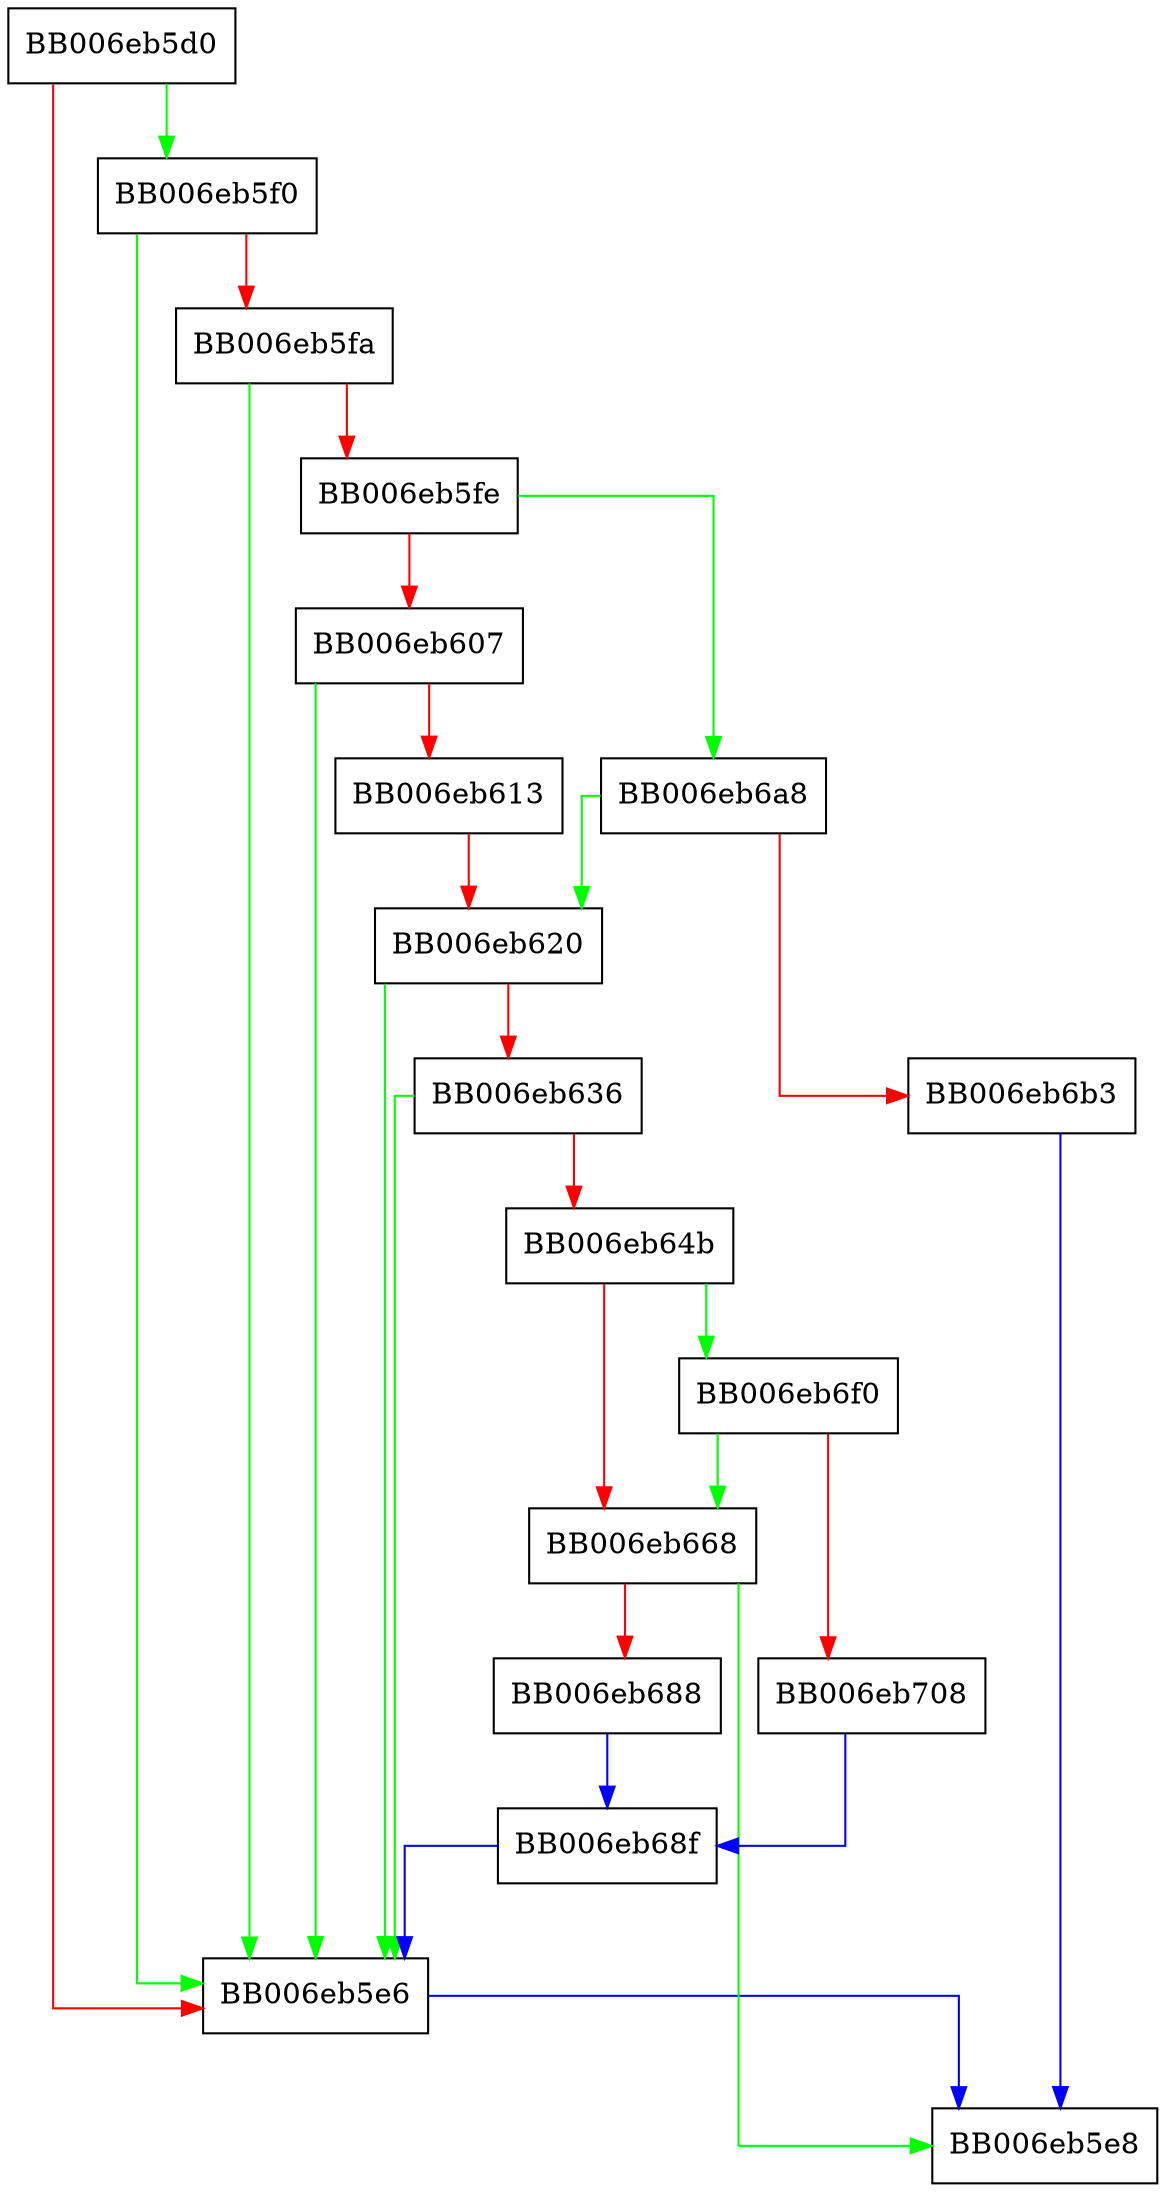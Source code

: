 digraph ecdsa_sha3_512_sign_init {
  node [shape="box"];
  graph [splines=ortho];
  BB006eb5d0 -> BB006eb5f0 [color="green"];
  BB006eb5d0 -> BB006eb5e6 [color="red"];
  BB006eb5e6 -> BB006eb5e8 [color="blue"];
  BB006eb5f0 -> BB006eb5e6 [color="green"];
  BB006eb5f0 -> BB006eb5fa [color="red"];
  BB006eb5fa -> BB006eb5e6 [color="green"];
  BB006eb5fa -> BB006eb5fe [color="red"];
  BB006eb5fe -> BB006eb6a8 [color="green"];
  BB006eb5fe -> BB006eb607 [color="red"];
  BB006eb607 -> BB006eb5e6 [color="green"];
  BB006eb607 -> BB006eb613 [color="red"];
  BB006eb613 -> BB006eb620 [color="red"];
  BB006eb620 -> BB006eb5e6 [color="green"];
  BB006eb620 -> BB006eb636 [color="red"];
  BB006eb636 -> BB006eb5e6 [color="green"];
  BB006eb636 -> BB006eb64b [color="red"];
  BB006eb64b -> BB006eb6f0 [color="green"];
  BB006eb64b -> BB006eb668 [color="red"];
  BB006eb668 -> BB006eb5e8 [color="green"];
  BB006eb668 -> BB006eb688 [color="red"];
  BB006eb688 -> BB006eb68f [color="blue"];
  BB006eb68f -> BB006eb5e6 [color="blue"];
  BB006eb6a8 -> BB006eb620 [color="green"];
  BB006eb6a8 -> BB006eb6b3 [color="red"];
  BB006eb6b3 -> BB006eb5e8 [color="blue"];
  BB006eb6f0 -> BB006eb668 [color="green"];
  BB006eb6f0 -> BB006eb708 [color="red"];
  BB006eb708 -> BB006eb68f [color="blue"];
}